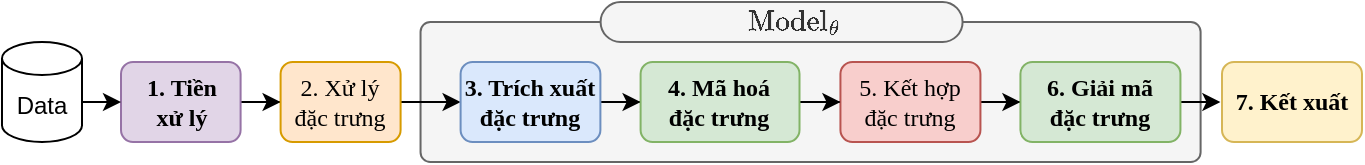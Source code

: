 <mxfile version="25.0.2">
  <diagram name="Page-1" id="_gRGWOFDqU3hSQWJzQTY">
    <mxGraphModel dx="482" dy="1436" grid="1" gridSize="10" guides="1" tooltips="1" connect="1" arrows="1" fold="1" page="1" pageScale="1" pageWidth="850" pageHeight="1100" background="none" math="1" shadow="0">
      <root>
        <mxCell id="0" />
        <mxCell id="1" parent="0" />
        <mxCell id="0vuY_zB4OoL36OcjDB_b-94" value="" style="rounded=1;whiteSpace=wrap;html=1;arcSize=7;fillColor=#f5f5f5;fontColor=#333333;strokeColor=#666666;" parent="1" vertex="1">
          <mxGeometry x="319.27" y="-1030" width="390.03" height="70" as="geometry" />
        </mxCell>
        <mxCell id="SLpwjg63hdyZRQU6lq9K-11" style="edgeStyle=orthogonalEdgeStyle;rounded=0;orthogonalLoop=1;jettySize=auto;html=1;entryX=0;entryY=0.5;entryDx=0;entryDy=0;" parent="1" source="SLpwjg63hdyZRQU6lq9K-1" target="SLpwjg63hdyZRQU6lq9K-2" edge="1">
          <mxGeometry relative="1" as="geometry" />
        </mxCell>
        <mxCell id="SLpwjg63hdyZRQU6lq9K-1" value="&lt;span&gt;1. Tiền&lt;/span&gt;&lt;div&gt;&lt;span&gt;xử lý&lt;/span&gt;&lt;/div&gt;" style="rounded=1;whiteSpace=wrap;html=1;fillColor=#e1d5e7;strokeColor=#9673a6;fontFamily=SVN-Segoe UI;fontStyle=1" parent="1" vertex="1">
          <mxGeometry x="169.5" y="-1010" width="59.8" height="40" as="geometry" />
        </mxCell>
        <mxCell id="SLpwjg63hdyZRQU6lq9K-12" style="edgeStyle=orthogonalEdgeStyle;rounded=0;orthogonalLoop=1;jettySize=auto;html=1;" parent="1" source="SLpwjg63hdyZRQU6lq9K-2" target="SLpwjg63hdyZRQU6lq9K-10" edge="1">
          <mxGeometry relative="1" as="geometry" />
        </mxCell>
        <mxCell id="SLpwjg63hdyZRQU6lq9K-2" value="2. Xử lý&lt;div&gt;đặc trưng&lt;/div&gt;" style="rounded=1;whiteSpace=wrap;html=1;fillColor=#ffe6cc;strokeColor=#d79b00;fontFamily=SVN-Segoe UI;" parent="1" vertex="1">
          <mxGeometry x="249.3" y="-1010" width="60" height="40" as="geometry" />
        </mxCell>
        <mxCell id="SLpwjg63hdyZRQU6lq9K-25" style="edgeStyle=orthogonalEdgeStyle;rounded=0;orthogonalLoop=1;jettySize=auto;html=1;" parent="1" source="SLpwjg63hdyZRQU6lq9K-10" target="SLpwjg63hdyZRQU6lq9K-16" edge="1">
          <mxGeometry relative="1" as="geometry" />
        </mxCell>
        <mxCell id="SLpwjg63hdyZRQU6lq9K-10" value="&lt;b&gt;3. Trích xuất&lt;/b&gt;&lt;div&gt;&lt;b&gt;đặc trưng&lt;/b&gt;&lt;/div&gt;" style="rounded=1;whiteSpace=wrap;html=1;fillColor=#dae8fc;strokeColor=#6c8ebf;fontFamily=SVN-Segoe UI;" parent="1" vertex="1">
          <mxGeometry x="339.3" y="-1010" width="69.9" height="40" as="geometry" />
        </mxCell>
        <mxCell id="SLpwjg63hdyZRQU6lq9K-27" style="edgeStyle=orthogonalEdgeStyle;rounded=0;orthogonalLoop=1;jettySize=auto;html=1;entryX=0;entryY=0.5;entryDx=0;entryDy=0;" parent="1" source="SLpwjg63hdyZRQU6lq9K-15" target="SLpwjg63hdyZRQU6lq9K-17" edge="1">
          <mxGeometry relative="1" as="geometry" />
        </mxCell>
        <mxCell id="SLpwjg63hdyZRQU6lq9K-15" value="5. Kết hợp&lt;div&gt;đặc trưng&lt;/div&gt;" style="rounded=1;whiteSpace=wrap;html=1;fillColor=#f8cecc;strokeColor=#b85450;fontFamily=SVN-Segoe UI;" parent="1" vertex="1">
          <mxGeometry x="529.22" y="-1010" width="70" height="40" as="geometry" />
        </mxCell>
        <mxCell id="SLpwjg63hdyZRQU6lq9K-36" style="edgeStyle=orthogonalEdgeStyle;rounded=0;orthogonalLoop=1;jettySize=auto;html=1;entryX=0;entryY=0.5;entryDx=0;entryDy=0;" parent="1" source="SLpwjg63hdyZRQU6lq9K-16" target="SLpwjg63hdyZRQU6lq9K-15" edge="1">
          <mxGeometry relative="1" as="geometry" />
        </mxCell>
        <mxCell id="SLpwjg63hdyZRQU6lq9K-16" value="&lt;b&gt;4. Mã hoá&lt;/b&gt;&lt;div&gt;&lt;b&gt;đặc trưng&lt;/b&gt;&lt;/div&gt;" style="rounded=1;whiteSpace=wrap;html=1;fillColor=#d5e8d4;strokeColor=#82b366;fontFamily=SVN-Segoe UI;" parent="1" vertex="1">
          <mxGeometry x="429.3" y="-1010" width="79.45" height="40" as="geometry" />
        </mxCell>
        <mxCell id="SLpwjg63hdyZRQU6lq9K-42" style="edgeStyle=orthogonalEdgeStyle;rounded=0;orthogonalLoop=1;jettySize=auto;html=1;entryX=0;entryY=0.5;entryDx=0;entryDy=0;" parent="1" source="SLpwjg63hdyZRQU6lq9K-17" edge="1">
          <mxGeometry relative="1" as="geometry">
            <mxPoint x="719.3" y="-990" as="targetPoint" />
          </mxGeometry>
        </mxCell>
        <mxCell id="SLpwjg63hdyZRQU6lq9K-17" value="&lt;b&gt;6. Giải mã&lt;/b&gt;&lt;div&gt;&lt;b&gt;đặc trưng&lt;/b&gt;&lt;/div&gt;" style="rounded=1;whiteSpace=wrap;html=1;fillColor=#d5e8d4;strokeColor=#82b366;fontFamily=SVN-Segoe UI;" parent="1" vertex="1">
          <mxGeometry x="619.22" y="-1010" width="80" height="40" as="geometry" />
        </mxCell>
        <mxCell id="SLpwjg63hdyZRQU6lq9K-28" value="$$\text{Model}_\theta$$" style="rounded=1;whiteSpace=wrap;html=1;fillColor=#f5f5f5;strokeColor=#666666;fontFamily=Segoe UI;fontStyle=1;align=center;spacingLeft=14;fontColor=#333333;arcSize=50;" parent="1" vertex="1">
          <mxGeometry x="409.3" y="-1040" width="181" height="20" as="geometry" />
        </mxCell>
        <mxCell id="SLpwjg63hdyZRQU6lq9K-40" style="edgeStyle=orthogonalEdgeStyle;rounded=0;orthogonalLoop=1;jettySize=auto;html=1;entryX=0;entryY=0.5;entryDx=0;entryDy=0;" parent="1" target="SLpwjg63hdyZRQU6lq9K-1" edge="1">
          <mxGeometry relative="1" as="geometry">
            <mxPoint x="147.3" y="-990" as="sourcePoint" />
          </mxGeometry>
        </mxCell>
        <mxCell id="SLpwjg63hdyZRQU6lq9K-45" value="Data" style="shape=cylinder3;whiteSpace=wrap;html=1;boundedLbl=1;backgroundOutline=1;size=8.25;" parent="1" vertex="1">
          <mxGeometry x="110" y="-1020" width="40" height="50" as="geometry" />
        </mxCell>
        <mxCell id="3hiLGepuwi-zIb3yEwfn-1" value="&lt;b&gt;7. Kết xuất&lt;/b&gt;" style="rounded=1;whiteSpace=wrap;html=1;fillColor=#fff2cc;strokeColor=#d6b656;fontFamily=SVN-Segoe UI;" parent="1" vertex="1">
          <mxGeometry x="720" y="-1010" width="70" height="40" as="geometry" />
        </mxCell>
      </root>
    </mxGraphModel>
  </diagram>
</mxfile>
